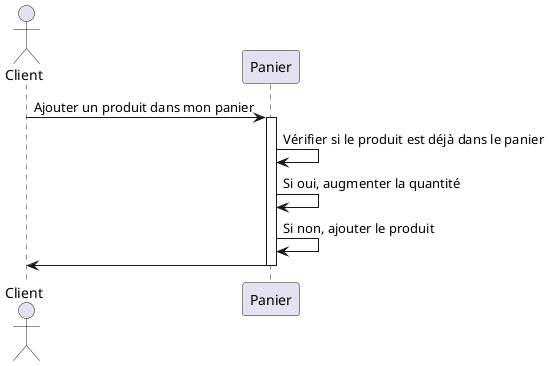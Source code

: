 @startuml sequence
actor "Client" as User
participant "Panier" as Cart

User -> Cart : Ajouter un produit dans mon panier
activate Cart
Cart -> Cart : Vérifier si le produit est déjà dans le panier
Cart -> Cart : Si oui, augmenter la quantité
Cart -> Cart : Si non, ajouter le produit
Cart -> User
deactivate Cart